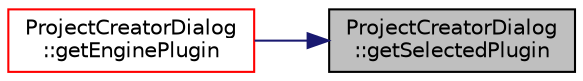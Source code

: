 digraph "ProjectCreatorDialog::getSelectedPlugin"
{
 // LATEX_PDF_SIZE
  edge [fontname="Helvetica",fontsize="10",labelfontname="Helvetica",labelfontsize="10"];
  node [fontname="Helvetica",fontsize="10",shape=record];
  rankdir="RL";
  Node1 [label="ProjectCreatorDialog\l::getSelectedPlugin",height=0.2,width=0.4,color="black", fillcolor="grey75", style="filled", fontcolor="black",tooltip=" "];
  Node1 -> Node2 [dir="back",color="midnightblue",fontsize="10",style="solid",fontname="Helvetica"];
  Node2 [label="ProjectCreatorDialog\l::getEnginePlugin",height=0.2,width=0.4,color="red", fillcolor="white", style="filled",URL="$class_project_creator_dialog.html#a7f9abd44b26d818b53226d125723cc81",tooltip=" "];
}
